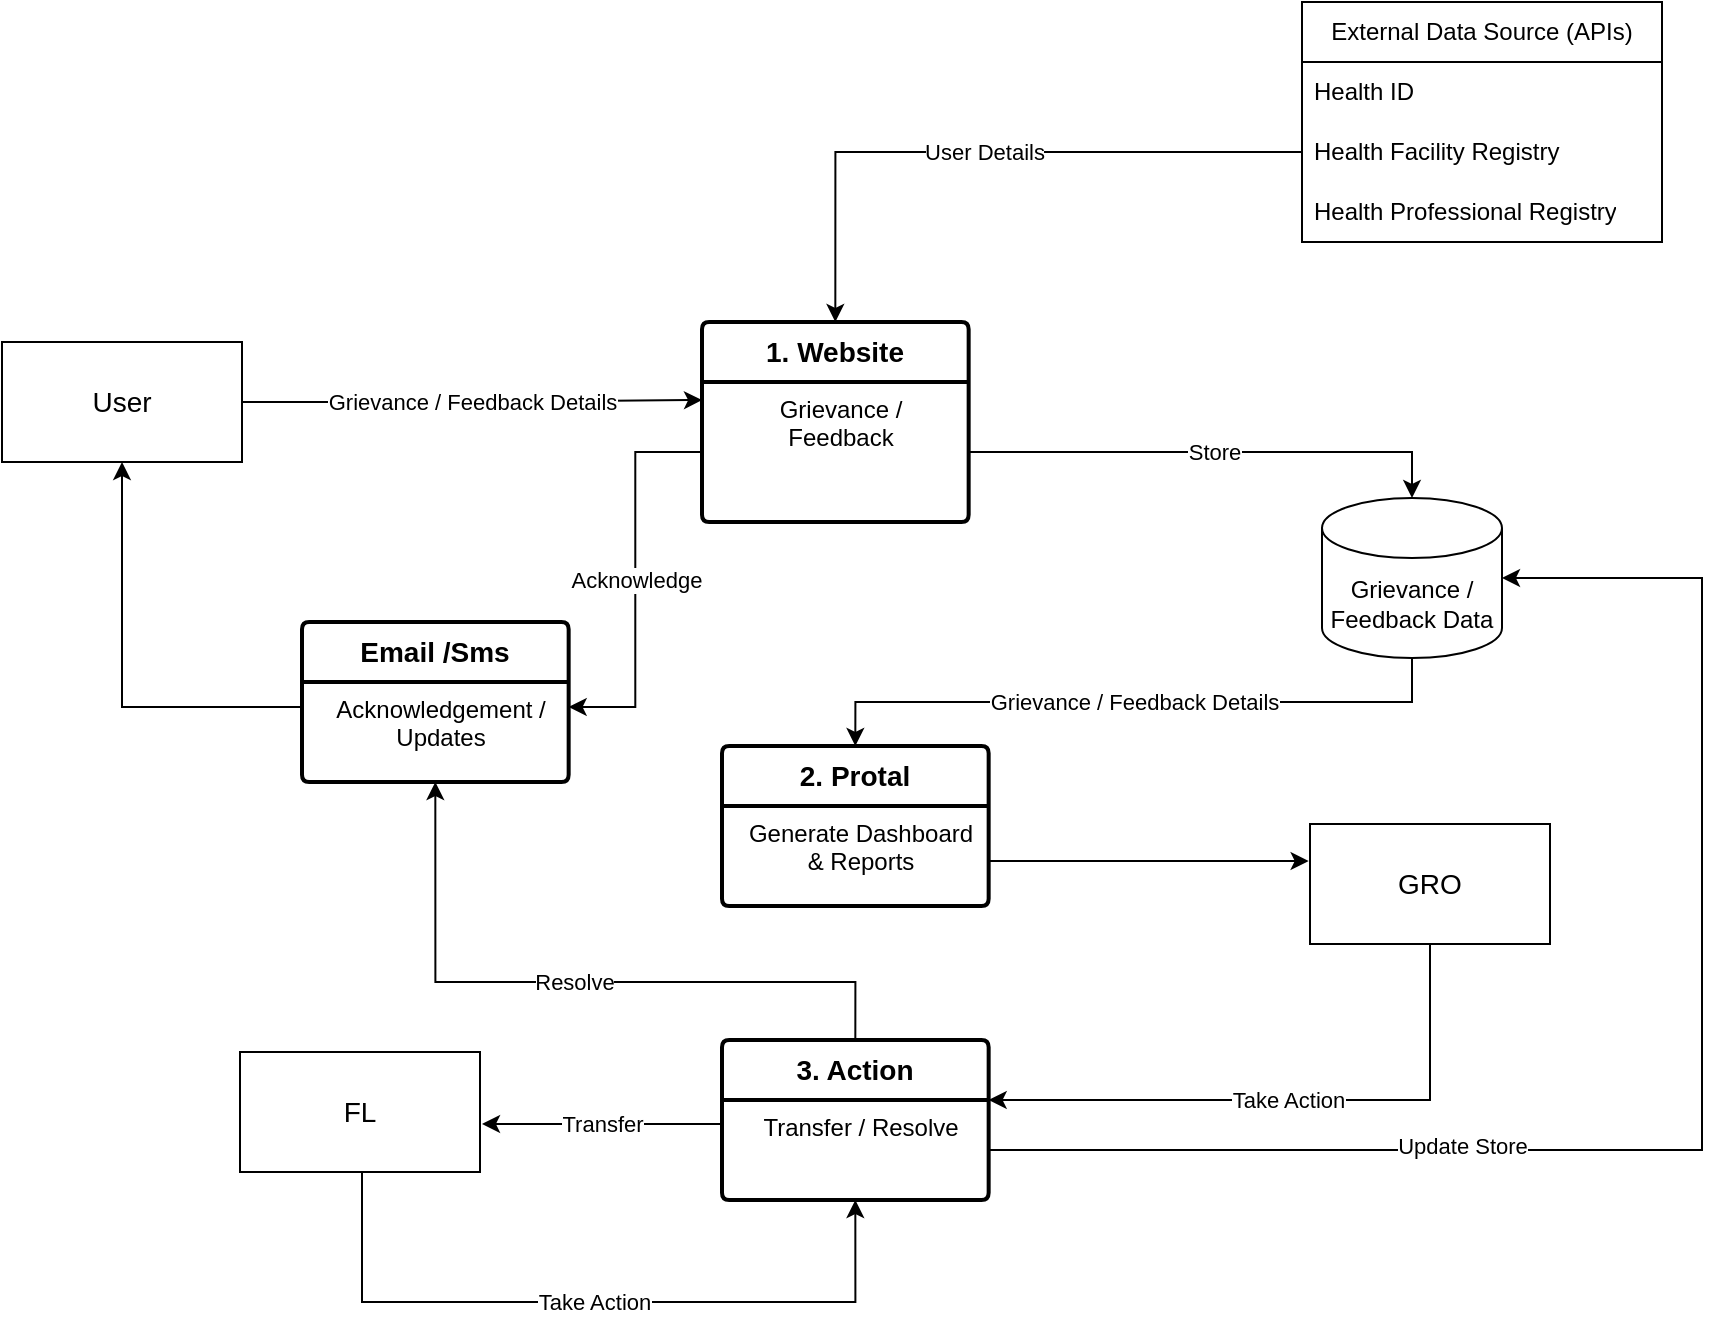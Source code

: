 <mxfile version="22.1.8" type="github">
  <diagram name="Page-1" id="5d7acffa-a066-3a61-03fe-96351882024d">
    <mxGraphModel dx="1880" dy="785" grid="1" gridSize="10" guides="1" tooltips="1" connect="1" arrows="1" fold="1" page="1" pageScale="1" pageWidth="1100" pageHeight="850" background="#ffffff" math="0" shadow="0">
      <root>
        <mxCell id="0" />
        <mxCell id="1" parent="0" />
        <mxCell id="2-qn9SCY0CSl4VwghT2g-1" value="&lt;font style=&quot;font-size: 14px;&quot;&gt;&lt;b style=&quot;&quot;&gt;1. Website&lt;/b&gt;&lt;/font&gt;" style="swimlane;childLayout=stackLayout;horizontal=1;startSize=30;horizontalStack=0;rounded=1;fontSize=14;fontStyle=0;strokeWidth=2;resizeParent=0;resizeLast=1;shadow=0;dashed=0;align=center;arcSize=4;whiteSpace=wrap;html=1;" parent="1" vertex="1">
          <mxGeometry x="460" y="240" width="133.33" height="100" as="geometry" />
        </mxCell>
        <mxCell id="2-qn9SCY0CSl4VwghT2g-2" value="&lt;font style=&quot;font-size: 12px;&quot;&gt;Grievance / &lt;br&gt;Feedback&lt;/font&gt;" style="align=center;strokeColor=none;fillColor=none;spacingLeft=4;fontSize=12;verticalAlign=top;resizable=0;rotatable=0;part=1;html=1;" parent="2-qn9SCY0CSl4VwghT2g-1" vertex="1">
          <mxGeometry y="30" width="133.33" height="70" as="geometry" />
        </mxCell>
        <mxCell id="2-qn9SCY0CSl4VwghT2g-5" value="&lt;font style=&quot;font-size: 14px;&quot;&gt;User&lt;/font&gt;" style="rounded=0;whiteSpace=wrap;html=1;" parent="1" vertex="1">
          <mxGeometry x="110" y="250" width="120" height="60" as="geometry" />
        </mxCell>
        <mxCell id="2-qn9SCY0CSl4VwghT2g-9" value="" style="endArrow=classic;html=1;rounded=0;edgeStyle=orthogonalEdgeStyle;exitX=1;exitY=0.5;exitDx=0;exitDy=0;" parent="1" source="2-qn9SCY0CSl4VwghT2g-5" edge="1">
          <mxGeometry relative="1" as="geometry">
            <mxPoint x="240" y="280" as="sourcePoint" />
            <mxPoint x="460" y="279" as="targetPoint" />
          </mxGeometry>
        </mxCell>
        <mxCell id="2-qn9SCY0CSl4VwghT2g-10" value="Grievance / Feedback Details" style="edgeLabel;resizable=0;html=1;align=center;verticalAlign=middle;" parent="2-qn9SCY0CSl4VwghT2g-9" connectable="0" vertex="1">
          <mxGeometry relative="1" as="geometry" />
        </mxCell>
        <mxCell id="2-qn9SCY0CSl4VwghT2g-19" value="&lt;font style=&quot;font-size: 14px;&quot;&gt;GRO&lt;/font&gt;" style="rounded=0;whiteSpace=wrap;html=1;" parent="1" vertex="1">
          <mxGeometry x="764" y="491" width="120" height="60" as="geometry" />
        </mxCell>
        <mxCell id="2-qn9SCY0CSl4VwghT2g-20" value="Grievance / Feedback Data" style="shape=cylinder3;whiteSpace=wrap;html=1;boundedLbl=1;backgroundOutline=1;size=15;" parent="1" vertex="1">
          <mxGeometry x="770" y="328" width="90" height="80" as="geometry" />
        </mxCell>
        <mxCell id="2-qn9SCY0CSl4VwghT2g-21" value="" style="endArrow=classic;html=1;rounded=0;edgeStyle=orthogonalEdgeStyle;exitX=1;exitY=0.5;exitDx=0;exitDy=0;entryX=0.5;entryY=0;entryDx=0;entryDy=0;entryPerimeter=0;" parent="1" source="2-qn9SCY0CSl4VwghT2g-2" target="2-qn9SCY0CSl4VwghT2g-20" edge="1">
          <mxGeometry relative="1" as="geometry">
            <mxPoint x="500" y="410" as="sourcePoint" />
            <mxPoint x="660" y="410" as="targetPoint" />
          </mxGeometry>
        </mxCell>
        <mxCell id="2-qn9SCY0CSl4VwghT2g-22" value="Store" style="edgeLabel;resizable=0;html=1;align=center;verticalAlign=middle;" parent="2-qn9SCY0CSl4VwghT2g-21" connectable="0" vertex="1">
          <mxGeometry relative="1" as="geometry" />
        </mxCell>
        <mxCell id="2-qn9SCY0CSl4VwghT2g-29" value="&lt;font style=&quot;font-size: 14px;&quot;&gt;&lt;b style=&quot;&quot;&gt;2. Protal&lt;/b&gt;&lt;/font&gt;" style="swimlane;childLayout=stackLayout;horizontal=1;startSize=30;horizontalStack=0;rounded=1;fontSize=14;fontStyle=0;strokeWidth=2;resizeParent=0;resizeLast=1;shadow=0;dashed=0;align=center;arcSize=4;whiteSpace=wrap;html=1;" parent="1" vertex="1">
          <mxGeometry x="470" y="452" width="133.33" height="80" as="geometry" />
        </mxCell>
        <mxCell id="2-qn9SCY0CSl4VwghT2g-30" value="&lt;font style=&quot;font-size: 12px;&quot;&gt;Generate Dashboard&lt;br&gt;&amp;amp; Reports&lt;/font&gt;" style="align=center;strokeColor=none;fillColor=none;spacingLeft=4;fontSize=12;verticalAlign=top;resizable=0;rotatable=0;part=1;html=1;" parent="2-qn9SCY0CSl4VwghT2g-29" vertex="1">
          <mxGeometry y="30" width="133.33" height="50" as="geometry" />
        </mxCell>
        <mxCell id="ZYt9PUyYWpOB_vdmKRMF-1" value="&lt;font style=&quot;font-size: 14px;&quot;&gt;&lt;b style=&quot;&quot;&gt;Email /Sms&lt;/b&gt;&lt;/font&gt;" style="swimlane;childLayout=stackLayout;horizontal=1;startSize=30;horizontalStack=0;rounded=1;fontSize=14;fontStyle=0;strokeWidth=2;resizeParent=0;resizeLast=1;shadow=0;dashed=0;align=center;arcSize=4;whiteSpace=wrap;html=1;" vertex="1" parent="1">
          <mxGeometry x="260" y="390" width="133.33" height="80" as="geometry" />
        </mxCell>
        <mxCell id="ZYt9PUyYWpOB_vdmKRMF-2" value="Acknowledgement / &lt;br&gt;Updates" style="align=center;strokeColor=none;fillColor=none;spacingLeft=4;fontSize=12;verticalAlign=top;resizable=0;rotatable=0;part=1;html=1;" vertex="1" parent="ZYt9PUyYWpOB_vdmKRMF-1">
          <mxGeometry y="30" width="133.33" height="50" as="geometry" />
        </mxCell>
        <mxCell id="ZYt9PUyYWpOB_vdmKRMF-3" value="" style="endArrow=classic;html=1;rounded=0;edgeStyle=orthogonalEdgeStyle;exitX=0;exitY=0.5;exitDx=0;exitDy=0;entryX=1;entryY=0.25;entryDx=0;entryDy=0;" edge="1" parent="1" source="2-qn9SCY0CSl4VwghT2g-2" target="ZYt9PUyYWpOB_vdmKRMF-2">
          <mxGeometry relative="1" as="geometry">
            <mxPoint x="230" y="320" as="sourcePoint" />
            <mxPoint x="390" y="320" as="targetPoint" />
          </mxGeometry>
        </mxCell>
        <mxCell id="ZYt9PUyYWpOB_vdmKRMF-4" value="Acknowledge" style="edgeLabel;resizable=0;html=1;align=center;verticalAlign=middle;" connectable="0" vertex="1" parent="ZYt9PUyYWpOB_vdmKRMF-3">
          <mxGeometry relative="1" as="geometry" />
        </mxCell>
        <mxCell id="ZYt9PUyYWpOB_vdmKRMF-6" value="" style="endArrow=classic;html=1;rounded=0;edgeStyle=orthogonalEdgeStyle;entryX=0.5;entryY=1;entryDx=0;entryDy=0;exitX=0;exitY=0.25;exitDx=0;exitDy=0;" edge="1" parent="1" source="ZYt9PUyYWpOB_vdmKRMF-2" target="2-qn9SCY0CSl4VwghT2g-5">
          <mxGeometry relative="1" as="geometry">
            <mxPoint x="90" y="330" as="sourcePoint" />
            <mxPoint x="250" y="330" as="targetPoint" />
          </mxGeometry>
        </mxCell>
        <mxCell id="ZYt9PUyYWpOB_vdmKRMF-18" value="" style="endArrow=classic;html=1;rounded=0;edgeStyle=orthogonalEdgeStyle;" edge="1" parent="1">
          <mxGeometry relative="1" as="geometry">
            <mxPoint x="603.33" y="509.5" as="sourcePoint" />
            <mxPoint x="763.33" y="509.5" as="targetPoint" />
          </mxGeometry>
        </mxCell>
        <mxCell id="ZYt9PUyYWpOB_vdmKRMF-21" value="" style="endArrow=classic;html=1;rounded=0;edgeStyle=orthogonalEdgeStyle;exitX=0.5;exitY=1;exitDx=0;exitDy=0;exitPerimeter=0;entryX=0.5;entryY=0;entryDx=0;entryDy=0;" edge="1" parent="1" source="2-qn9SCY0CSl4VwghT2g-20" target="2-qn9SCY0CSl4VwghT2g-29">
          <mxGeometry relative="1" as="geometry">
            <mxPoint x="560" y="390" as="sourcePoint" />
            <mxPoint x="720" y="390" as="targetPoint" />
            <Array as="points">
              <mxPoint x="815" y="430" />
              <mxPoint x="537" y="430" />
            </Array>
          </mxGeometry>
        </mxCell>
        <mxCell id="ZYt9PUyYWpOB_vdmKRMF-22" value="Grievance / Feedback Details" style="edgeLabel;resizable=0;html=1;align=center;verticalAlign=middle;" connectable="0" vertex="1" parent="ZYt9PUyYWpOB_vdmKRMF-21">
          <mxGeometry relative="1" as="geometry" />
        </mxCell>
        <mxCell id="ZYt9PUyYWpOB_vdmKRMF-25" value="&lt;font style=&quot;font-size: 14px;&quot;&gt;&lt;b style=&quot;&quot;&gt;3. Action&lt;/b&gt;&lt;/font&gt;" style="swimlane;childLayout=stackLayout;horizontal=1;startSize=30;horizontalStack=0;rounded=1;fontSize=14;fontStyle=0;strokeWidth=2;resizeParent=0;resizeLast=1;shadow=0;dashed=0;align=center;arcSize=4;whiteSpace=wrap;html=1;" vertex="1" parent="1">
          <mxGeometry x="470" y="599" width="133.33" height="80" as="geometry" />
        </mxCell>
        <mxCell id="ZYt9PUyYWpOB_vdmKRMF-26" value="Transfer / Resolve" style="align=center;strokeColor=none;fillColor=none;spacingLeft=4;fontSize=12;verticalAlign=top;resizable=0;rotatable=0;part=1;html=1;" vertex="1" parent="ZYt9PUyYWpOB_vdmKRMF-25">
          <mxGeometry y="30" width="133.33" height="50" as="geometry" />
        </mxCell>
        <mxCell id="ZYt9PUyYWpOB_vdmKRMF-31" value="&lt;font style=&quot;font-size: 14px;&quot;&gt;FL&lt;/font&gt;" style="rounded=0;whiteSpace=wrap;html=1;" vertex="1" parent="1">
          <mxGeometry x="229" y="605" width="120" height="60" as="geometry" />
        </mxCell>
        <mxCell id="ZYt9PUyYWpOB_vdmKRMF-32" value="" style="endArrow=classic;html=1;rounded=0;edgeStyle=orthogonalEdgeStyle;exitX=0.5;exitY=1;exitDx=0;exitDy=0;entryX=0.5;entryY=1;entryDx=0;entryDy=0;" edge="1" parent="1" source="ZYt9PUyYWpOB_vdmKRMF-31" target="ZYt9PUyYWpOB_vdmKRMF-26">
          <mxGeometry relative="1" as="geometry">
            <mxPoint x="290" y="700" as="sourcePoint" />
            <mxPoint x="540" y="730" as="targetPoint" />
            <Array as="points">
              <mxPoint x="290" y="665" />
              <mxPoint x="290" y="730" />
              <mxPoint x="537" y="730" />
            </Array>
          </mxGeometry>
        </mxCell>
        <mxCell id="ZYt9PUyYWpOB_vdmKRMF-33" value="Take Action" style="edgeLabel;resizable=0;html=1;align=center;verticalAlign=middle;" connectable="0" vertex="1" parent="ZYt9PUyYWpOB_vdmKRMF-32">
          <mxGeometry relative="1" as="geometry" />
        </mxCell>
        <mxCell id="ZYt9PUyYWpOB_vdmKRMF-35" value="" style="endArrow=classic;html=1;rounded=0;edgeStyle=orthogonalEdgeStyle;exitX=0;exitY=0.25;exitDx=0;exitDy=0;" edge="1" parent="1">
          <mxGeometry relative="1" as="geometry">
            <mxPoint x="470" y="641" as="sourcePoint" />
            <mxPoint x="350" y="641" as="targetPoint" />
            <Array as="points" />
          </mxGeometry>
        </mxCell>
        <mxCell id="ZYt9PUyYWpOB_vdmKRMF-36" value="Transfer" style="edgeLabel;resizable=0;html=1;align=center;verticalAlign=middle;" connectable="0" vertex="1" parent="ZYt9PUyYWpOB_vdmKRMF-35">
          <mxGeometry relative="1" as="geometry" />
        </mxCell>
        <mxCell id="ZYt9PUyYWpOB_vdmKRMF-38" value="" style="endArrow=classic;html=1;rounded=0;edgeStyle=orthogonalEdgeStyle;entryX=0.5;entryY=1;entryDx=0;entryDy=0;exitX=0.5;exitY=0;exitDx=0;exitDy=0;" edge="1" parent="1" source="ZYt9PUyYWpOB_vdmKRMF-25" target="ZYt9PUyYWpOB_vdmKRMF-2">
          <mxGeometry relative="1" as="geometry">
            <mxPoint x="230" y="540" as="sourcePoint" />
            <mxPoint x="330" y="540" as="targetPoint" />
            <Array as="points">
              <mxPoint x="537" y="570" />
              <mxPoint x="327" y="570" />
            </Array>
          </mxGeometry>
        </mxCell>
        <mxCell id="ZYt9PUyYWpOB_vdmKRMF-39" value="Resolve" style="edgeLabel;resizable=0;html=1;align=center;verticalAlign=middle;" connectable="0" vertex="1" parent="ZYt9PUyYWpOB_vdmKRMF-38">
          <mxGeometry relative="1" as="geometry" />
        </mxCell>
        <mxCell id="ZYt9PUyYWpOB_vdmKRMF-42" value="" style="endArrow=classic;html=1;rounded=0;edgeStyle=orthogonalEdgeStyle;entryX=1;entryY=0;entryDx=0;entryDy=0;exitX=0.5;exitY=1;exitDx=0;exitDy=0;" edge="1" parent="1" source="2-qn9SCY0CSl4VwghT2g-19" target="ZYt9PUyYWpOB_vdmKRMF-26">
          <mxGeometry relative="1" as="geometry">
            <mxPoint x="680" y="620" as="sourcePoint" />
            <mxPoint x="780" y="620" as="targetPoint" />
            <Array as="points">
              <mxPoint x="824" y="629" />
            </Array>
          </mxGeometry>
        </mxCell>
        <mxCell id="ZYt9PUyYWpOB_vdmKRMF-43" value="Take Action" style="edgeLabel;resizable=0;html=1;align=center;verticalAlign=middle;" connectable="0" vertex="1" parent="ZYt9PUyYWpOB_vdmKRMF-42">
          <mxGeometry relative="1" as="geometry" />
        </mxCell>
        <mxCell id="ZYt9PUyYWpOB_vdmKRMF-44" value="" style="endArrow=classic;html=1;rounded=0;edgeStyle=orthogonalEdgeStyle;exitX=1;exitY=0.5;exitDx=0;exitDy=0;entryX=1;entryY=0.5;entryDx=0;entryDy=0;entryPerimeter=0;" edge="1" parent="1" source="ZYt9PUyYWpOB_vdmKRMF-26" target="2-qn9SCY0CSl4VwghT2g-20">
          <mxGeometry relative="1" as="geometry">
            <mxPoint x="900" y="420" as="sourcePoint" />
            <mxPoint x="1000" y="420" as="targetPoint" />
            <Array as="points">
              <mxPoint x="960" y="654" />
              <mxPoint x="960" y="368" />
            </Array>
          </mxGeometry>
        </mxCell>
        <mxCell id="ZYt9PUyYWpOB_vdmKRMF-45" value="Update Store" style="edgeLabel;resizable=0;html=1;align=center;verticalAlign=middle;" connectable="0" vertex="1" parent="ZYt9PUyYWpOB_vdmKRMF-44">
          <mxGeometry relative="1" as="geometry">
            <mxPoint x="-120" y="13" as="offset" />
          </mxGeometry>
        </mxCell>
        <mxCell id="ZYt9PUyYWpOB_vdmKRMF-48" value="External Data Source (APIs)" style="swimlane;fontStyle=0;childLayout=stackLayout;horizontal=1;startSize=30;horizontalStack=0;resizeParent=1;resizeParentMax=0;resizeLast=0;collapsible=1;marginBottom=0;whiteSpace=wrap;html=1;" vertex="1" parent="1">
          <mxGeometry x="760" y="80" width="180" height="120" as="geometry" />
        </mxCell>
        <mxCell id="ZYt9PUyYWpOB_vdmKRMF-49" value="Health ID" style="text;strokeColor=none;fillColor=none;align=left;verticalAlign=middle;spacingLeft=4;spacingRight=4;overflow=hidden;points=[[0,0.5],[1,0.5]];portConstraint=eastwest;rotatable=0;whiteSpace=wrap;html=1;" vertex="1" parent="ZYt9PUyYWpOB_vdmKRMF-48">
          <mxGeometry y="30" width="180" height="30" as="geometry" />
        </mxCell>
        <mxCell id="ZYt9PUyYWpOB_vdmKRMF-50" value="Health Facility Registry" style="text;strokeColor=none;fillColor=none;align=left;verticalAlign=middle;spacingLeft=4;spacingRight=4;overflow=hidden;points=[[0,0.5],[1,0.5]];portConstraint=eastwest;rotatable=0;whiteSpace=wrap;html=1;" vertex="1" parent="ZYt9PUyYWpOB_vdmKRMF-48">
          <mxGeometry y="60" width="180" height="30" as="geometry" />
        </mxCell>
        <mxCell id="ZYt9PUyYWpOB_vdmKRMF-51" value="Health Professional Registry" style="text;strokeColor=none;fillColor=none;align=left;verticalAlign=middle;spacingLeft=4;spacingRight=4;overflow=hidden;points=[[0,0.5],[1,0.5]];portConstraint=eastwest;rotatable=0;whiteSpace=wrap;html=1;" vertex="1" parent="ZYt9PUyYWpOB_vdmKRMF-48">
          <mxGeometry y="90" width="180" height="30" as="geometry" />
        </mxCell>
        <mxCell id="ZYt9PUyYWpOB_vdmKRMF-52" value="" style="endArrow=classic;html=1;rounded=0;edgeStyle=orthogonalEdgeStyle;exitX=0;exitY=0.5;exitDx=0;exitDy=0;entryX=0.5;entryY=0;entryDx=0;entryDy=0;" edge="1" parent="1" source="ZYt9PUyYWpOB_vdmKRMF-50" target="2-qn9SCY0CSl4VwghT2g-1">
          <mxGeometry relative="1" as="geometry">
            <mxPoint x="580" y="100" as="sourcePoint" />
            <mxPoint x="740" y="100" as="targetPoint" />
          </mxGeometry>
        </mxCell>
        <mxCell id="ZYt9PUyYWpOB_vdmKRMF-53" value="User Details" style="edgeLabel;resizable=0;html=1;align=center;verticalAlign=middle;" connectable="0" vertex="1" parent="ZYt9PUyYWpOB_vdmKRMF-52">
          <mxGeometry relative="1" as="geometry" />
        </mxCell>
      </root>
    </mxGraphModel>
  </diagram>
</mxfile>

